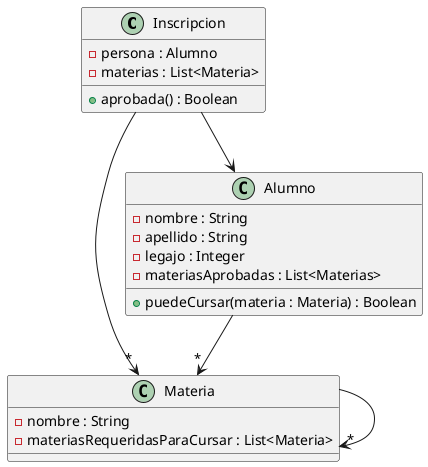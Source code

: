 @startuml

Inscripcion -->"*" Materia
Inscripcion --> Alumno
Alumno -->"*" Materia
Materia -->"*" Materia

class Inscripcion{
- persona : Alumno
- materias : List<Materia>

+ aprobada() : Boolean

}

class Materia{
- nombre : String
- materiasRequeridasParaCursar : List<Materia>
}

class Alumno{
- nombre : String
- apellido : String
- legajo : Integer
- materiasAprobadas : List<Materias>

+ puedeCursar(materia : Materia) : Boolean
}
@enduml